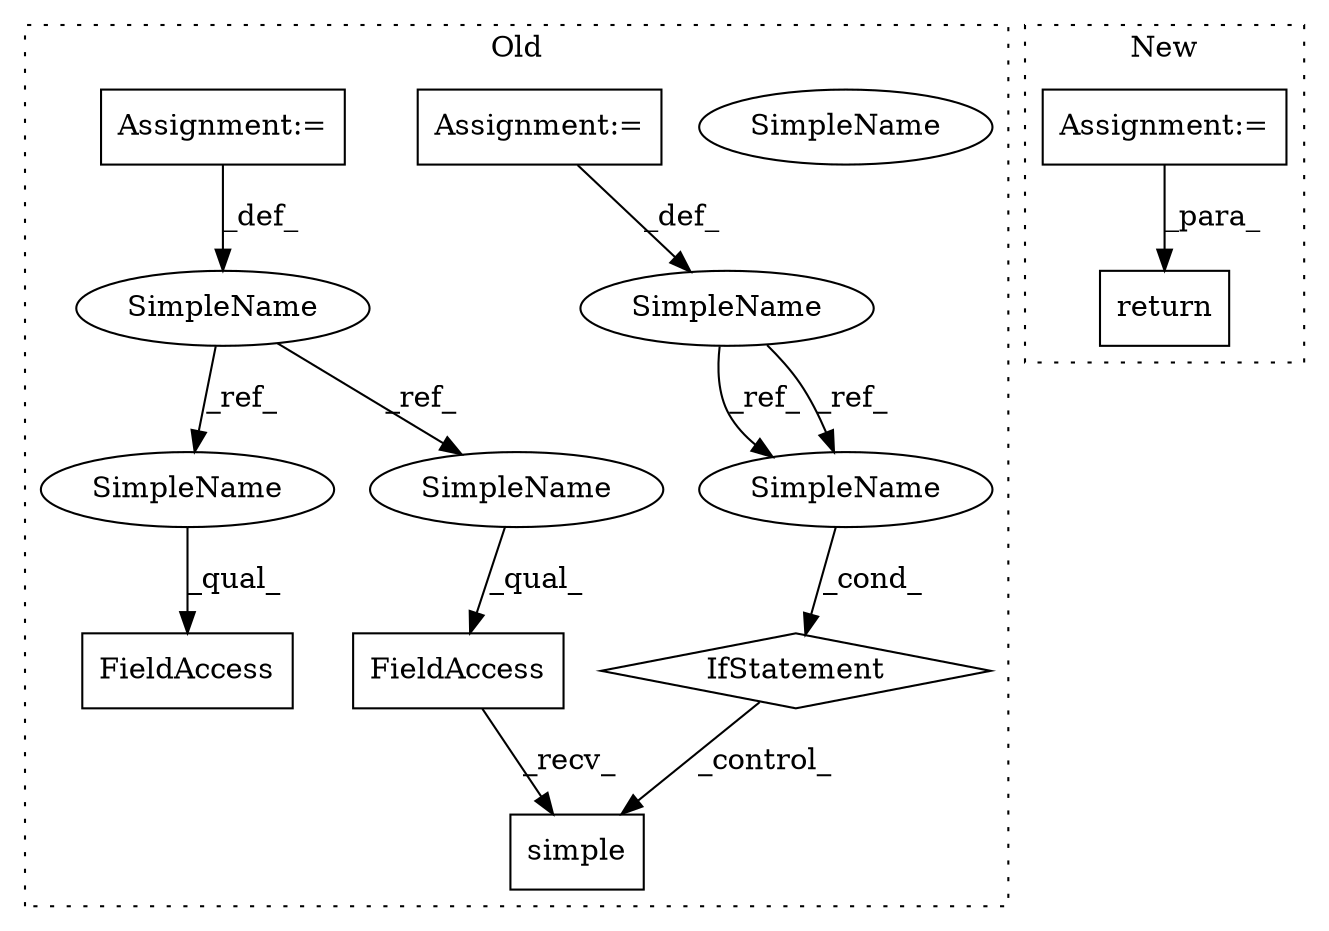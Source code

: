 digraph G {
subgraph cluster0 {
1 [label="simple" a="32" s="10095" l="8" shape="box"];
3 [label="SimpleName" a="42" s="10046" l="12" shape="ellipse"];
4 [label="IfStatement" a="25" s="10058" l="3" shape="diamond"];
5 [label="SimpleName" a="42" s="9933" l="12" shape="ellipse"];
6 [label="FieldAccess" a="22" s="10079" l="15" shape="box"];
7 [label="SimpleName" a="42" s="9985" l="7" shape="ellipse"];
8 [label="FieldAccess" a="22" s="10061" l="15" shape="box"];
9 [label="Assignment:=" a="7" s="9945" l="1" shape="box"];
10 [label="Assignment:=" a="7" s="9992" l="1" shape="box"];
12 [label="SimpleName" a="42" s="10061" l="7" shape="ellipse"];
13 [label="SimpleName" a="42" s="10079" l="7" shape="ellipse"];
14 [label="SimpleName" a="42" s="10046" l="12" shape="ellipse"];
label = "Old";
style="dotted";
}
subgraph cluster1 {
2 [label="return" a="41" s="10006" l="7" shape="box"];
11 [label="Assignment:=" a="7" s="9939" l="1" shape="box"];
label = "New";
style="dotted";
}
4 -> 1 [label="_control_"];
5 -> 14 [label="_ref_"];
5 -> 14 [label="_ref_"];
6 -> 1 [label="_recv_"];
7 -> 13 [label="_ref_"];
7 -> 12 [label="_ref_"];
9 -> 5 [label="_def_"];
10 -> 7 [label="_def_"];
11 -> 2 [label="_para_"];
12 -> 8 [label="_qual_"];
13 -> 6 [label="_qual_"];
14 -> 4 [label="_cond_"];
}